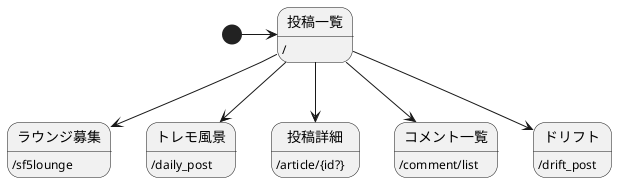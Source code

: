 @startuml

[*] -> 投稿一覧



投稿一覧 --> ラウンジ募集
投稿一覧 --> トレモ風景

投稿一覧 --> 投稿詳細
投稿一覧 --> コメント一覧
投稿一覧 --> ドリフト


コメント一覧:/comment/list

投稿一覧 : /

ドリフト:/drift_post

ラウンジ募集 : /sf5lounge
トレモ風景 : /daily_post
投稿詳細 : /article/{id?}


@enduml

